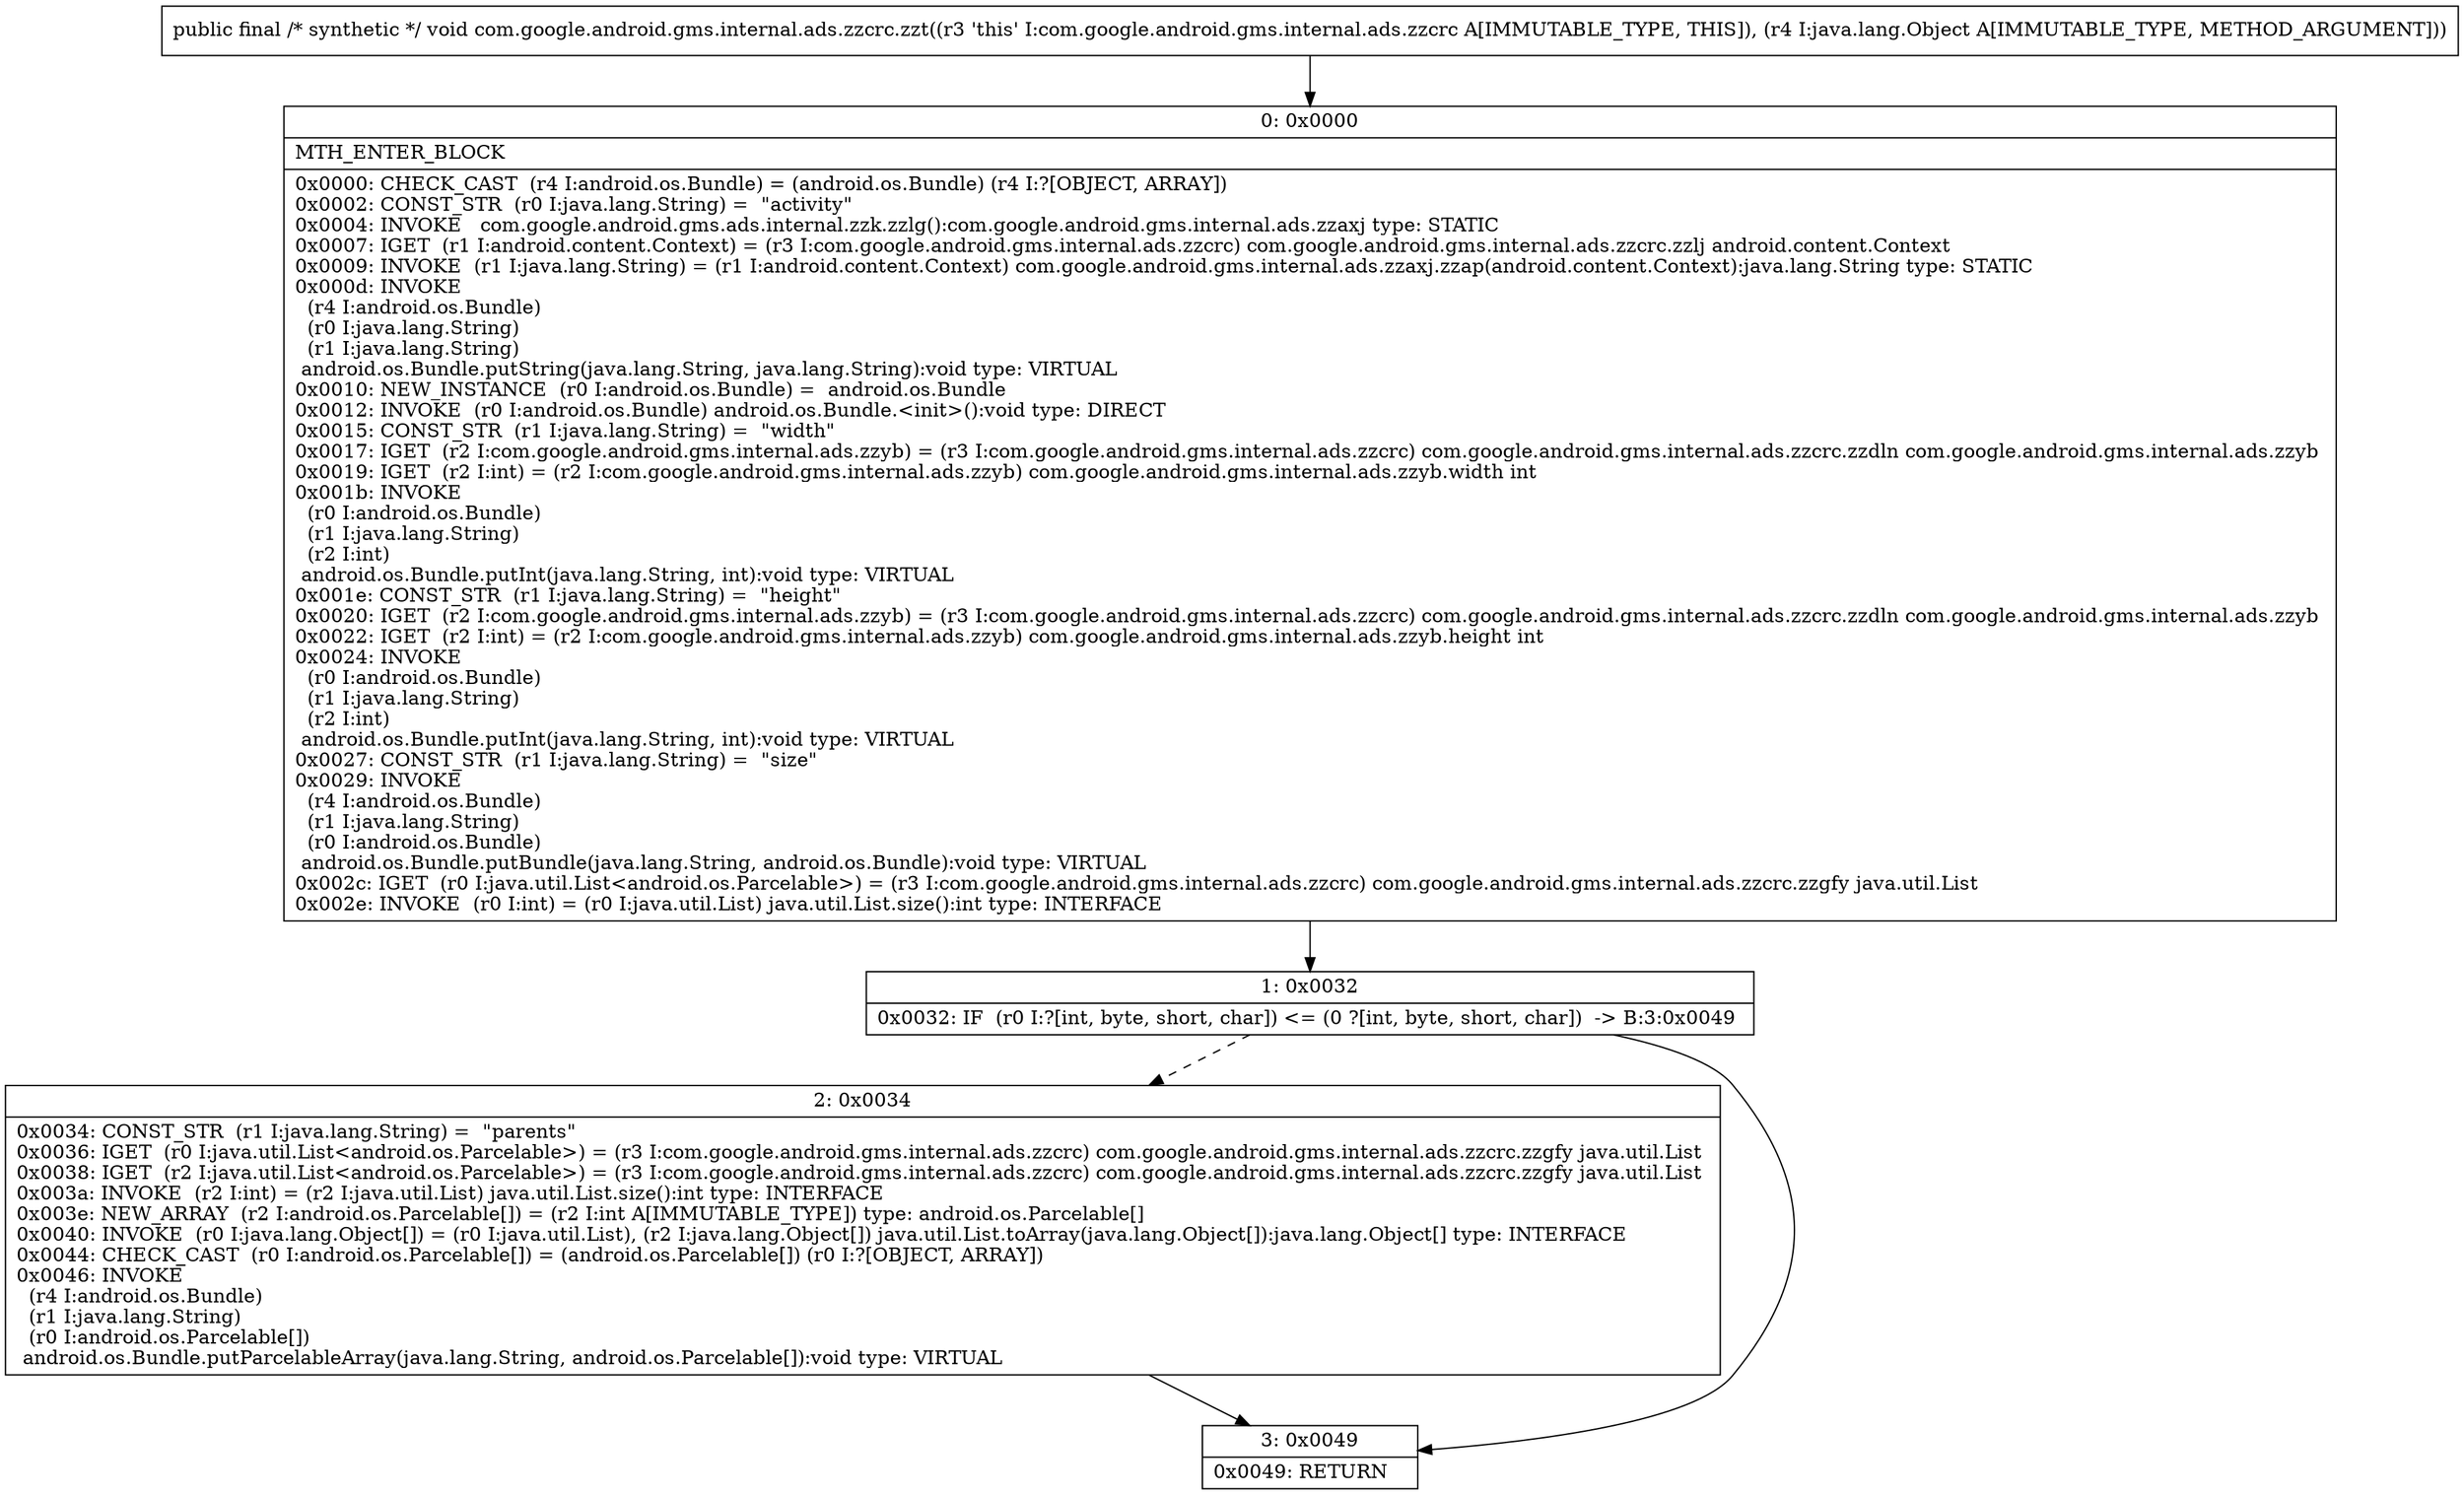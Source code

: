 digraph "CFG forcom.google.android.gms.internal.ads.zzcrc.zzt(Ljava\/lang\/Object;)V" {
Node_0 [shape=record,label="{0\:\ 0x0000|MTH_ENTER_BLOCK\l|0x0000: CHECK_CAST  (r4 I:android.os.Bundle) = (android.os.Bundle) (r4 I:?[OBJECT, ARRAY]) \l0x0002: CONST_STR  (r0 I:java.lang.String) =  \"activity\" \l0x0004: INVOKE   com.google.android.gms.ads.internal.zzk.zzlg():com.google.android.gms.internal.ads.zzaxj type: STATIC \l0x0007: IGET  (r1 I:android.content.Context) = (r3 I:com.google.android.gms.internal.ads.zzcrc) com.google.android.gms.internal.ads.zzcrc.zzlj android.content.Context \l0x0009: INVOKE  (r1 I:java.lang.String) = (r1 I:android.content.Context) com.google.android.gms.internal.ads.zzaxj.zzap(android.content.Context):java.lang.String type: STATIC \l0x000d: INVOKE  \l  (r4 I:android.os.Bundle)\l  (r0 I:java.lang.String)\l  (r1 I:java.lang.String)\l android.os.Bundle.putString(java.lang.String, java.lang.String):void type: VIRTUAL \l0x0010: NEW_INSTANCE  (r0 I:android.os.Bundle) =  android.os.Bundle \l0x0012: INVOKE  (r0 I:android.os.Bundle) android.os.Bundle.\<init\>():void type: DIRECT \l0x0015: CONST_STR  (r1 I:java.lang.String) =  \"width\" \l0x0017: IGET  (r2 I:com.google.android.gms.internal.ads.zzyb) = (r3 I:com.google.android.gms.internal.ads.zzcrc) com.google.android.gms.internal.ads.zzcrc.zzdln com.google.android.gms.internal.ads.zzyb \l0x0019: IGET  (r2 I:int) = (r2 I:com.google.android.gms.internal.ads.zzyb) com.google.android.gms.internal.ads.zzyb.width int \l0x001b: INVOKE  \l  (r0 I:android.os.Bundle)\l  (r1 I:java.lang.String)\l  (r2 I:int)\l android.os.Bundle.putInt(java.lang.String, int):void type: VIRTUAL \l0x001e: CONST_STR  (r1 I:java.lang.String) =  \"height\" \l0x0020: IGET  (r2 I:com.google.android.gms.internal.ads.zzyb) = (r3 I:com.google.android.gms.internal.ads.zzcrc) com.google.android.gms.internal.ads.zzcrc.zzdln com.google.android.gms.internal.ads.zzyb \l0x0022: IGET  (r2 I:int) = (r2 I:com.google.android.gms.internal.ads.zzyb) com.google.android.gms.internal.ads.zzyb.height int \l0x0024: INVOKE  \l  (r0 I:android.os.Bundle)\l  (r1 I:java.lang.String)\l  (r2 I:int)\l android.os.Bundle.putInt(java.lang.String, int):void type: VIRTUAL \l0x0027: CONST_STR  (r1 I:java.lang.String) =  \"size\" \l0x0029: INVOKE  \l  (r4 I:android.os.Bundle)\l  (r1 I:java.lang.String)\l  (r0 I:android.os.Bundle)\l android.os.Bundle.putBundle(java.lang.String, android.os.Bundle):void type: VIRTUAL \l0x002c: IGET  (r0 I:java.util.List\<android.os.Parcelable\>) = (r3 I:com.google.android.gms.internal.ads.zzcrc) com.google.android.gms.internal.ads.zzcrc.zzgfy java.util.List \l0x002e: INVOKE  (r0 I:int) = (r0 I:java.util.List) java.util.List.size():int type: INTERFACE \l}"];
Node_1 [shape=record,label="{1\:\ 0x0032|0x0032: IF  (r0 I:?[int, byte, short, char]) \<= (0 ?[int, byte, short, char])  \-\> B:3:0x0049 \l}"];
Node_2 [shape=record,label="{2\:\ 0x0034|0x0034: CONST_STR  (r1 I:java.lang.String) =  \"parents\" \l0x0036: IGET  (r0 I:java.util.List\<android.os.Parcelable\>) = (r3 I:com.google.android.gms.internal.ads.zzcrc) com.google.android.gms.internal.ads.zzcrc.zzgfy java.util.List \l0x0038: IGET  (r2 I:java.util.List\<android.os.Parcelable\>) = (r3 I:com.google.android.gms.internal.ads.zzcrc) com.google.android.gms.internal.ads.zzcrc.zzgfy java.util.List \l0x003a: INVOKE  (r2 I:int) = (r2 I:java.util.List) java.util.List.size():int type: INTERFACE \l0x003e: NEW_ARRAY  (r2 I:android.os.Parcelable[]) = (r2 I:int A[IMMUTABLE_TYPE]) type: android.os.Parcelable[] \l0x0040: INVOKE  (r0 I:java.lang.Object[]) = (r0 I:java.util.List), (r2 I:java.lang.Object[]) java.util.List.toArray(java.lang.Object[]):java.lang.Object[] type: INTERFACE \l0x0044: CHECK_CAST  (r0 I:android.os.Parcelable[]) = (android.os.Parcelable[]) (r0 I:?[OBJECT, ARRAY]) \l0x0046: INVOKE  \l  (r4 I:android.os.Bundle)\l  (r1 I:java.lang.String)\l  (r0 I:android.os.Parcelable[])\l android.os.Bundle.putParcelableArray(java.lang.String, android.os.Parcelable[]):void type: VIRTUAL \l}"];
Node_3 [shape=record,label="{3\:\ 0x0049|0x0049: RETURN   \l}"];
MethodNode[shape=record,label="{public final \/* synthetic *\/ void com.google.android.gms.internal.ads.zzcrc.zzt((r3 'this' I:com.google.android.gms.internal.ads.zzcrc A[IMMUTABLE_TYPE, THIS]), (r4 I:java.lang.Object A[IMMUTABLE_TYPE, METHOD_ARGUMENT])) }"];
MethodNode -> Node_0;
Node_0 -> Node_1;
Node_1 -> Node_2[style=dashed];
Node_1 -> Node_3;
Node_2 -> Node_3;
}

